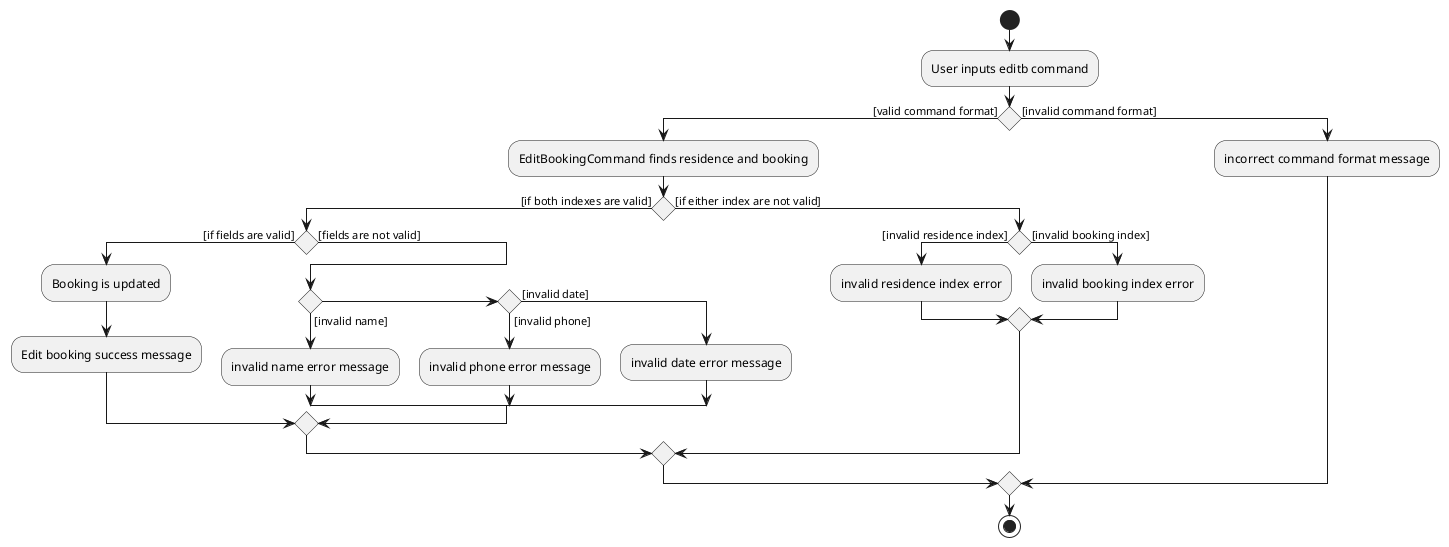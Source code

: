 @startuml
'https://plantuml.com/activity-diagram-beta

start
:User inputs editb command;
if() then ([valid command format])
    :EditBookingCommand finds residence and booking;
        if() then ([if both indexes are valid])
            if() then([if fields are valid]);
                :Booking is updated;
                :Edit booking success message;
            else([fields are not valid])
                if()then([invalid name])
                :invalid name error message;
                elseif() then ([invalid phone])
                :invalid phone error message;
                else([invalid date])
                :invalid date error message;
                endif
            endif
        else([if either index are not valid])
            if() then ([invalid residence index])
            :invalid residence index error;
            else([invalid booking index])
            :invalid booking index error;
            endif
        endif
else([invalid command format])
:incorrect command format message;
endif
stop





@enduml
